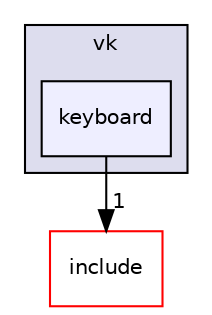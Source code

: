 digraph "keyboard" {
  compound=true
  node [ fontsize="10", fontname="Helvetica"];
  edge [ labelfontsize="10", labelfontname="Helvetica"];
  subgraph clusterdir_34132a22d9969f1967496e9ca1a331bb {
    graph [ bgcolor="#ddddee", pencolor="black", label="vk" fontname="Helvetica", fontsize="10", URL="dir_34132a22d9969f1967496e9ca1a331bb.html"]
  dir_40018249f3d86ba1912a6d7c8151dd99 [shape=box, label="keyboard", style="filled", fillcolor="#eeeeff", pencolor="black", URL="dir_40018249f3d86ba1912a6d7c8151dd99.html"];
  }
  dir_9986c02ba0b5b8de78617cb7a0436aeb [shape=box label="include" fillcolor="white" style="filled" color="red" URL="dir_9986c02ba0b5b8de78617cb7a0436aeb.html"];
  dir_40018249f3d86ba1912a6d7c8151dd99->dir_9986c02ba0b5b8de78617cb7a0436aeb [headlabel="1", labeldistance=1.5 headhref="dir_000026_000001.html"];
}
